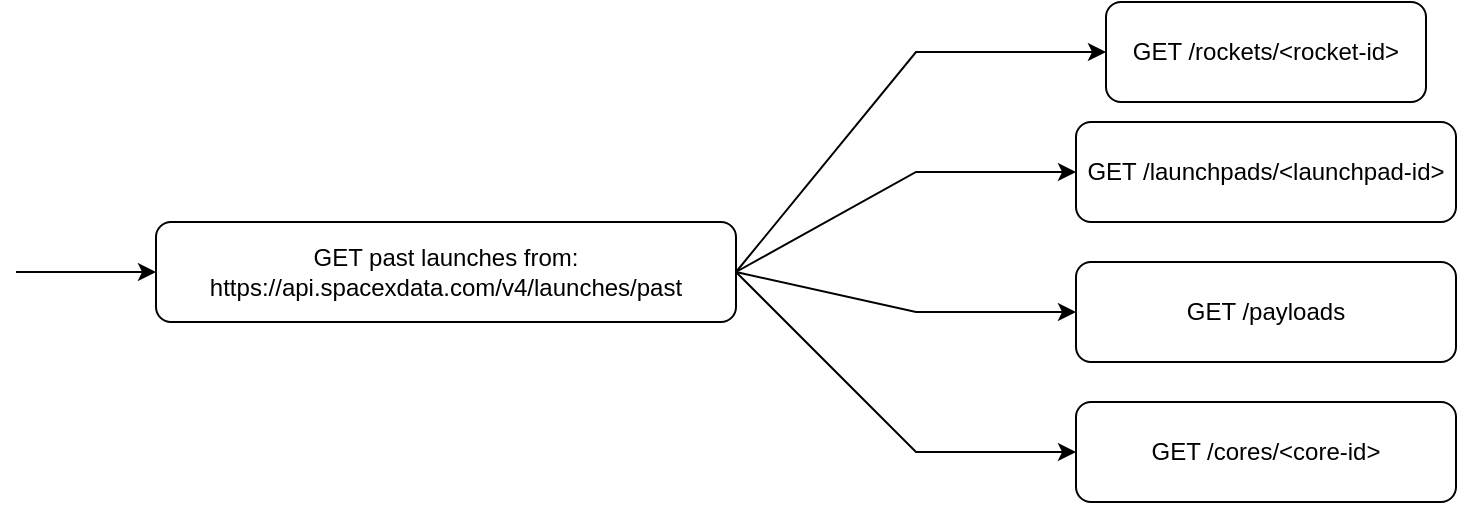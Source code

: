 <mxfile version="22.1.3" type="device">
  <diagram name="Page-1" id="AMMFkoqXr4BEJ6RdU7Ig">
    <mxGraphModel dx="1964" dy="560" grid="1" gridSize="10" guides="1" tooltips="1" connect="1" arrows="1" fold="1" page="1" pageScale="1" pageWidth="850" pageHeight="1100" math="0" shadow="0">
      <root>
        <mxCell id="0" />
        <mxCell id="1" parent="0" />
        <mxCell id="ZHeBNjW7IDY7wjU2lDVJ-1" value="&lt;div&gt;GET past launches from:&lt;br&gt;https://api.spacexdata.com/v4/launches/past&lt;br&gt;&lt;/div&gt;" style="rounded=1;whiteSpace=wrap;html=1;" vertex="1" parent="1">
          <mxGeometry x="20" y="260" width="290" height="50" as="geometry" />
        </mxCell>
        <mxCell id="ZHeBNjW7IDY7wjU2lDVJ-2" value="" style="endArrow=classic;html=1;rounded=0;entryX=0;entryY=0.5;entryDx=0;entryDy=0;" edge="1" parent="1" target="ZHeBNjW7IDY7wjU2lDVJ-1">
          <mxGeometry width="50" height="50" relative="1" as="geometry">
            <mxPoint x="-50" y="285" as="sourcePoint" />
            <mxPoint y="284.5" as="targetPoint" />
          </mxGeometry>
        </mxCell>
        <mxCell id="ZHeBNjW7IDY7wjU2lDVJ-3" value="GET /rockets/&amp;lt;rocket-id&amp;gt;" style="rounded=1;whiteSpace=wrap;html=1;" vertex="1" parent="1">
          <mxGeometry x="495" y="150" width="160" height="50" as="geometry" />
        </mxCell>
        <mxCell id="ZHeBNjW7IDY7wjU2lDVJ-4" value="GET /launchpads/&amp;lt;launchpad-id&amp;gt;" style="rounded=1;whiteSpace=wrap;html=1;" vertex="1" parent="1">
          <mxGeometry x="480" y="210" width="190" height="50" as="geometry" />
        </mxCell>
        <mxCell id="ZHeBNjW7IDY7wjU2lDVJ-5" value="GET /payloads" style="rounded=1;whiteSpace=wrap;html=1;" vertex="1" parent="1">
          <mxGeometry x="480" y="280" width="190" height="50" as="geometry" />
        </mxCell>
        <mxCell id="ZHeBNjW7IDY7wjU2lDVJ-6" value="GET /cores/&amp;lt;core-id&amp;gt;" style="rounded=1;whiteSpace=wrap;html=1;" vertex="1" parent="1">
          <mxGeometry x="480" y="350" width="190" height="50" as="geometry" />
        </mxCell>
        <mxCell id="ZHeBNjW7IDY7wjU2lDVJ-7" value="" style="endArrow=classic;html=1;rounded=0;exitX=1;exitY=0.5;exitDx=0;exitDy=0;entryX=0;entryY=0.5;entryDx=0;entryDy=0;" edge="1" parent="1" source="ZHeBNjW7IDY7wjU2lDVJ-1" target="ZHeBNjW7IDY7wjU2lDVJ-3">
          <mxGeometry width="50" height="50" relative="1" as="geometry">
            <mxPoint x="400" y="290" as="sourcePoint" />
            <mxPoint x="450" y="240" as="targetPoint" />
            <Array as="points">
              <mxPoint x="400" y="175" />
            </Array>
          </mxGeometry>
        </mxCell>
        <mxCell id="ZHeBNjW7IDY7wjU2lDVJ-8" value="" style="endArrow=classic;html=1;rounded=0;exitX=1;exitY=0.5;exitDx=0;exitDy=0;entryX=0;entryY=0.5;entryDx=0;entryDy=0;" edge="1" parent="1" source="ZHeBNjW7IDY7wjU2lDVJ-1" target="ZHeBNjW7IDY7wjU2lDVJ-4">
          <mxGeometry width="50" height="50" relative="1" as="geometry">
            <mxPoint x="410" y="285" as="sourcePoint" />
            <mxPoint x="490" y="185" as="targetPoint" />
            <Array as="points">
              <mxPoint x="400" y="235" />
            </Array>
          </mxGeometry>
        </mxCell>
        <mxCell id="ZHeBNjW7IDY7wjU2lDVJ-9" value="" style="endArrow=classic;html=1;rounded=0;entryX=0;entryY=0.5;entryDx=0;entryDy=0;exitX=1;exitY=0.5;exitDx=0;exitDy=0;" edge="1" parent="1" source="ZHeBNjW7IDY7wjU2lDVJ-1" target="ZHeBNjW7IDY7wjU2lDVJ-5">
          <mxGeometry width="50" height="50" relative="1" as="geometry">
            <mxPoint x="400" y="290" as="sourcePoint" />
            <mxPoint x="450" y="240" as="targetPoint" />
            <Array as="points">
              <mxPoint x="400" y="305" />
            </Array>
          </mxGeometry>
        </mxCell>
        <mxCell id="ZHeBNjW7IDY7wjU2lDVJ-10" value="" style="endArrow=classic;html=1;rounded=0;entryX=0;entryY=0.5;entryDx=0;entryDy=0;exitX=1;exitY=0.5;exitDx=0;exitDy=0;" edge="1" parent="1" source="ZHeBNjW7IDY7wjU2lDVJ-1" target="ZHeBNjW7IDY7wjU2lDVJ-6">
          <mxGeometry width="50" height="50" relative="1" as="geometry">
            <mxPoint x="380" y="280" as="sourcePoint" />
            <mxPoint x="490" y="315" as="targetPoint" />
            <Array as="points">
              <mxPoint x="400" y="375" />
            </Array>
          </mxGeometry>
        </mxCell>
      </root>
    </mxGraphModel>
  </diagram>
</mxfile>
